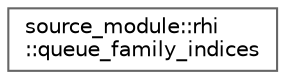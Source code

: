 digraph "类继承关系图"
{
 // LATEX_PDF_SIZE
  bgcolor="transparent";
  edge [fontname=Helvetica,fontsize=10,labelfontname=Helvetica,labelfontsize=10];
  node [fontname=Helvetica,fontsize=10,shape=box,height=0.2,width=0.4];
  rankdir="LR";
  Node0 [id="Node000000",label="source_module::rhi\l::queue_family_indices",height=0.2,width=0.4,color="grey40", fillcolor="white", style="filled",URL="$structsource__module_1_1rhi_1_1queue__family__indices.html",tooltip=" "];
}

